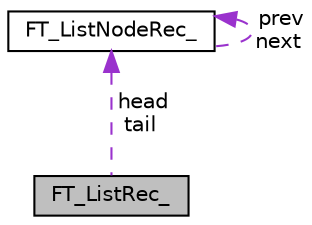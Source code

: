 digraph "FT_ListRec_"
{
  edge [fontname="Helvetica",fontsize="10",labelfontname="Helvetica",labelfontsize="10"];
  node [fontname="Helvetica",fontsize="10",shape=record];
  Node1 [label="FT_ListRec_",height=0.2,width=0.4,color="black", fillcolor="grey75", style="filled", fontcolor="black"];
  Node2 -> Node1 [dir="back",color="darkorchid3",fontsize="10",style="dashed",label=" head\ntail" ];
  Node2 [label="FT_ListNodeRec_",height=0.2,width=0.4,color="black", fillcolor="white", style="filled",URL="$struct_f_t___list_node_rec__.html"];
  Node2 -> Node2 [dir="back",color="darkorchid3",fontsize="10",style="dashed",label=" prev\nnext" ];
}
